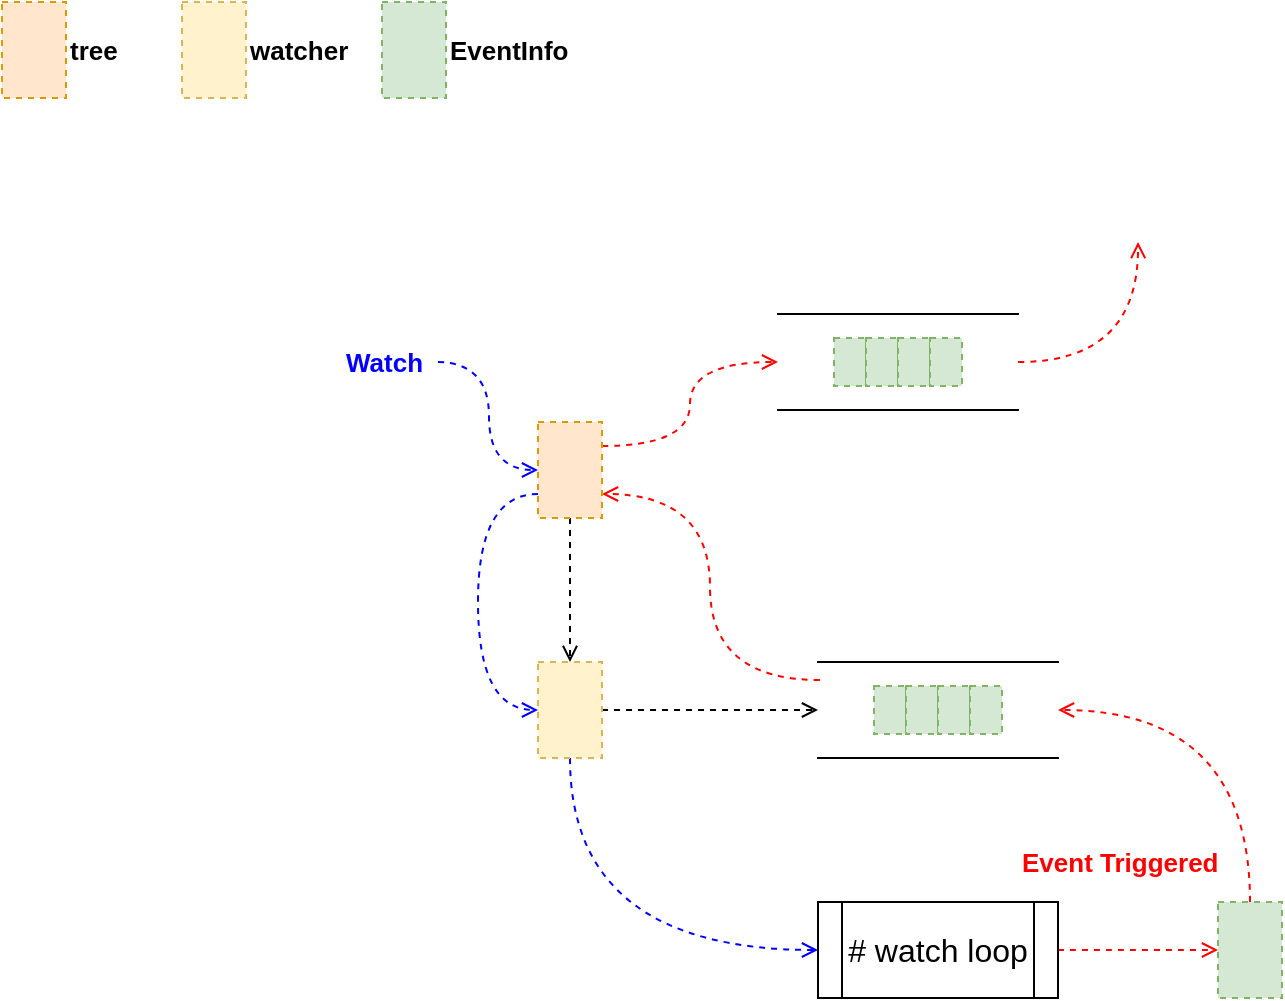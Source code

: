 <mxfile version="12.9.3" type="device" pages="2"><diagram id="VRdWNYG0ZscgoL362rsV" name="notify-interface"><mxGraphModel dx="946" dy="725" grid="1" gridSize="10" guides="1" tooltips="1" connect="1" arrows="1" fold="1" page="1" pageScale="1" pageWidth="850" pageHeight="1100" math="0" shadow="0"><root><mxCell id="0"/><mxCell id="1" parent="0"/><mxCell id="iBd2-pQqUq87WBT8Qkci-1" value="" style="rounded=0;whiteSpace=wrap;html=1;strokeColor=#d79b00;fillColor=#ffe6cc;fontSize=16;align=center;dashed=1;" vertex="1" parent="1"><mxGeometry x="20" y="20" width="32" height="48" as="geometry"/></mxCell><mxCell id="tbPg1jJexfaOXuHOaUf6-1" value="tree" style="text;html=1;align=left;verticalAlign=middle;resizable=0;points=[];autosize=1;fontSize=13;fontColor=#000000;fontStyle=1;" vertex="1" parent="1"><mxGeometry x="52" y="34" width="40" height="20" as="geometry"/></mxCell><mxCell id="tbPg1jJexfaOXuHOaUf6-2" value="" style="rounded=0;whiteSpace=wrap;html=1;strokeColor=#d6b656;fillColor=#fff2cc;fontSize=16;align=center;dashed=1;" vertex="1" parent="1"><mxGeometry x="110" y="20" width="32" height="48" as="geometry"/></mxCell><mxCell id="tbPg1jJexfaOXuHOaUf6-3" value="watcher" style="text;html=1;align=left;verticalAlign=middle;resizable=0;points=[];autosize=1;fontSize=13;fontColor=#000000;fontStyle=1;" vertex="1" parent="1"><mxGeometry x="142" y="34" width="60" height="20" as="geometry"/></mxCell><mxCell id="tbPg1jJexfaOXuHOaUf6-4" value="" style="rounded=0;whiteSpace=wrap;html=1;strokeColor=#82b366;fillColor=#d5e8d4;fontSize=16;align=center;dashed=1;" vertex="1" parent="1"><mxGeometry x="210" y="20" width="32" height="48" as="geometry"/></mxCell><mxCell id="tbPg1jJexfaOXuHOaUf6-5" value="EventInfo" style="text;html=1;align=left;verticalAlign=middle;resizable=0;points=[];autosize=1;fontSize=13;fontColor=#000000;fontStyle=1;" vertex="1" parent="1"><mxGeometry x="242" y="34" width="70" height="20" as="geometry"/></mxCell><mxCell id="tbPg1jJexfaOXuHOaUf6-28" value="" style="edgeStyle=orthogonalEdgeStyle;curved=1;rounded=0;orthogonalLoop=1;jettySize=auto;html=1;dashed=1;endArrow=open;endFill=0;strokeColor=#FF0000;fontSize=16;fontColor=#FF0000;entryX=1;entryY=0.75;entryDx=0;entryDy=0;exitX=0.008;exitY=0.188;exitDx=0;exitDy=0;exitPerimeter=0;" edge="1" parent="1" source="tbPg1jJexfaOXuHOaUf6-6" target="tbPg1jJexfaOXuHOaUf6-13"><mxGeometry relative="1" as="geometry"><mxPoint x="488" y="270" as="targetPoint"/></mxGeometry></mxCell><mxCell id="tbPg1jJexfaOXuHOaUf6-6" value="" style="shape=partialRectangle;whiteSpace=wrap;html=1;left=0;right=0;fillColor=none;" vertex="1" parent="1"><mxGeometry x="428" y="350" width="120" height="48" as="geometry"/></mxCell><mxCell id="tbPg1jJexfaOXuHOaUf6-7" value="" style="rounded=0;whiteSpace=wrap;html=1;strokeColor=#82b366;fillColor=#d5e8d4;fontSize=16;align=center;dashed=1;" vertex="1" parent="1"><mxGeometry x="456" y="362" width="16" height="24" as="geometry"/></mxCell><mxCell id="tbPg1jJexfaOXuHOaUf6-8" value="" style="rounded=0;whiteSpace=wrap;html=1;strokeColor=#82b366;fillColor=#d5e8d4;fontSize=16;align=center;dashed=1;" vertex="1" parent="1"><mxGeometry x="472" y="362" width="16" height="24" as="geometry"/></mxCell><mxCell id="tbPg1jJexfaOXuHOaUf6-11" value="" style="rounded=0;whiteSpace=wrap;html=1;strokeColor=#82b366;fillColor=#d5e8d4;fontSize=16;align=center;dashed=1;" vertex="1" parent="1"><mxGeometry x="488" y="362" width="16" height="24" as="geometry"/></mxCell><mxCell id="tbPg1jJexfaOXuHOaUf6-12" value="" style="rounded=0;whiteSpace=wrap;html=1;strokeColor=#82b366;fillColor=#d5e8d4;fontSize=16;align=center;dashed=1;" vertex="1" parent="1"><mxGeometry x="504" y="362" width="16" height="24" as="geometry"/></mxCell><mxCell id="tbPg1jJexfaOXuHOaUf6-15" style="edgeStyle=orthogonalEdgeStyle;rounded=0;orthogonalLoop=1;jettySize=auto;html=1;exitX=0.5;exitY=1;exitDx=0;exitDy=0;endArrow=open;endFill=0;dashed=1;" edge="1" parent="1" source="tbPg1jJexfaOXuHOaUf6-13" target="tbPg1jJexfaOXuHOaUf6-14"><mxGeometry relative="1" as="geometry"/></mxCell><mxCell id="tbPg1jJexfaOXuHOaUf6-19" style="edgeStyle=orthogonalEdgeStyle;rounded=0;orthogonalLoop=1;jettySize=auto;html=1;dashed=1;endArrow=open;endFill=0;fontSize=16;curved=1;entryX=0;entryY=0.5;entryDx=0;entryDy=0;strokeColor=#0000FF;" edge="1" parent="1" target="tbPg1jJexfaOXuHOaUf6-13"><mxGeometry relative="1" as="geometry"><mxPoint x="158" y="240" as="targetPoint"/><mxPoint x="238" y="200" as="sourcePoint"/></mxGeometry></mxCell><mxCell id="tbPg1jJexfaOXuHOaUf6-20" style="edgeStyle=orthogonalEdgeStyle;curved=1;rounded=0;orthogonalLoop=1;jettySize=auto;html=1;exitX=0;exitY=0.75;exitDx=0;exitDy=0;entryX=0;entryY=0.5;entryDx=0;entryDy=0;dashed=1;endArrow=open;endFill=0;strokeColor=#0000FF;fontSize=16;" edge="1" parent="1" source="tbPg1jJexfaOXuHOaUf6-13" target="tbPg1jJexfaOXuHOaUf6-14"><mxGeometry relative="1" as="geometry"><Array as="points"><mxPoint x="258" y="266"/><mxPoint x="258" y="374"/></Array></mxGeometry></mxCell><mxCell id="tbPg1jJexfaOXuHOaUf6-29" style="edgeStyle=orthogonalEdgeStyle;curved=1;rounded=0;orthogonalLoop=1;jettySize=auto;html=1;exitX=1;exitY=0.25;exitDx=0;exitDy=0;dashed=1;endArrow=open;endFill=0;strokeColor=#FF0000;fontSize=16;fontColor=#FF0000;entryX=0;entryY=0.5;entryDx=0;entryDy=0;" edge="1" parent="1" source="tbPg1jJexfaOXuHOaUf6-13" target="tbPg1jJexfaOXuHOaUf6-30"><mxGeometry relative="1" as="geometry"><mxPoint x="398" y="170" as="targetPoint"/></mxGeometry></mxCell><mxCell id="tbPg1jJexfaOXuHOaUf6-13" value="" style="rounded=0;whiteSpace=wrap;html=1;strokeColor=#d79b00;fillColor=#ffe6cc;fontSize=16;align=center;dashed=1;" vertex="1" parent="1"><mxGeometry x="288" y="230" width="32" height="48" as="geometry"/></mxCell><mxCell id="tbPg1jJexfaOXuHOaUf6-16" style="edgeStyle=orthogonalEdgeStyle;rounded=0;orthogonalLoop=1;jettySize=auto;html=1;exitX=1;exitY=0.5;exitDx=0;exitDy=0;entryX=0;entryY=0.5;entryDx=0;entryDy=0;dashed=1;endArrow=open;endFill=0;" edge="1" parent="1" source="tbPg1jJexfaOXuHOaUf6-14" target="tbPg1jJexfaOXuHOaUf6-6"><mxGeometry relative="1" as="geometry"/></mxCell><mxCell id="tbPg1jJexfaOXuHOaUf6-21" style="edgeStyle=orthogonalEdgeStyle;curved=1;rounded=0;orthogonalLoop=1;jettySize=auto;html=1;exitX=0.5;exitY=1;exitDx=0;exitDy=0;entryX=0;entryY=0.5;entryDx=0;entryDy=0;dashed=1;endArrow=open;endFill=0;strokeColor=#0000FF;fontSize=16;" edge="1" parent="1" source="tbPg1jJexfaOXuHOaUf6-14" target="tbPg1jJexfaOXuHOaUf6-18"><mxGeometry relative="1" as="geometry"/></mxCell><mxCell id="tbPg1jJexfaOXuHOaUf6-14" value="" style="rounded=0;whiteSpace=wrap;html=1;strokeColor=#d6b656;fillColor=#fff2cc;fontSize=16;align=center;dashed=1;" vertex="1" parent="1"><mxGeometry x="288" y="350" width="32" height="48" as="geometry"/></mxCell><mxCell id="tbPg1jJexfaOXuHOaUf6-24" style="edgeStyle=orthogonalEdgeStyle;curved=1;rounded=0;orthogonalLoop=1;jettySize=auto;html=1;exitX=1;exitY=0.5;exitDx=0;exitDy=0;entryX=0;entryY=0.5;entryDx=0;entryDy=0;dashed=1;endArrow=open;endFill=0;strokeColor=#FF0000;fontSize=16;fontColor=#0000FF;" edge="1" parent="1" source="tbPg1jJexfaOXuHOaUf6-18" target="tbPg1jJexfaOXuHOaUf6-23"><mxGeometry relative="1" as="geometry"/></mxCell><mxCell id="tbPg1jJexfaOXuHOaUf6-18" value="# watch loop" style="shape=process;whiteSpace=wrap;html=1;backgroundOutline=1;fontSize=16;" vertex="1" parent="1"><mxGeometry x="428" y="470" width="120" height="48" as="geometry"/></mxCell><mxCell id="tbPg1jJexfaOXuHOaUf6-22" value="Watch" style="text;html=1;align=left;verticalAlign=middle;resizable=0;points=[];autosize=1;fontSize=13;fontColor=#0000FF;fontStyle=1;" vertex="1" parent="1"><mxGeometry x="190" y="190" width="50" height="20" as="geometry"/></mxCell><mxCell id="tbPg1jJexfaOXuHOaUf6-25" style="edgeStyle=orthogonalEdgeStyle;curved=1;rounded=0;orthogonalLoop=1;jettySize=auto;html=1;exitX=0.5;exitY=0;exitDx=0;exitDy=0;entryX=1;entryY=0.5;entryDx=0;entryDy=0;dashed=1;endArrow=open;endFill=0;strokeColor=#FF0000;fontSize=16;fontColor=#0000FF;" edge="1" parent="1" source="tbPg1jJexfaOXuHOaUf6-23" target="tbPg1jJexfaOXuHOaUf6-6"><mxGeometry relative="1" as="geometry"/></mxCell><mxCell id="tbPg1jJexfaOXuHOaUf6-23" value="" style="rounded=0;whiteSpace=wrap;html=1;strokeColor=#82b366;fillColor=#d5e8d4;fontSize=16;align=center;dashed=1;" vertex="1" parent="1"><mxGeometry x="628" y="470" width="32" height="48" as="geometry"/></mxCell><mxCell id="tbPg1jJexfaOXuHOaUf6-26" value="Event Triggered" style="text;html=1;align=left;verticalAlign=middle;resizable=0;points=[];autosize=1;fontSize=13;fontColor=#FF0000;fontStyle=1;" vertex="1" parent="1"><mxGeometry x="528" y="440" width="110" height="20" as="geometry"/></mxCell><mxCell id="tbPg1jJexfaOXuHOaUf6-35" style="edgeStyle=orthogonalEdgeStyle;curved=1;rounded=0;orthogonalLoop=1;jettySize=auto;html=1;exitX=1;exitY=0.5;exitDx=0;exitDy=0;dashed=1;endArrow=open;endFill=0;strokeColor=#FF0000;fontSize=16;fontColor=#FF0000;" edge="1" parent="1" source="tbPg1jJexfaOXuHOaUf6-30"><mxGeometry relative="1" as="geometry"><mxPoint x="588" y="140" as="targetPoint"/></mxGeometry></mxCell><mxCell id="tbPg1jJexfaOXuHOaUf6-30" value="" style="shape=partialRectangle;whiteSpace=wrap;html=1;left=0;right=0;fillColor=none;" vertex="1" parent="1"><mxGeometry x="408" y="176" width="120" height="48" as="geometry"/></mxCell><mxCell id="tbPg1jJexfaOXuHOaUf6-31" value="" style="rounded=0;whiteSpace=wrap;html=1;strokeColor=#82b366;fillColor=#d5e8d4;fontSize=16;align=center;dashed=1;" vertex="1" parent="1"><mxGeometry x="436" y="188" width="16" height="24" as="geometry"/></mxCell><mxCell id="tbPg1jJexfaOXuHOaUf6-32" value="" style="rounded=0;whiteSpace=wrap;html=1;strokeColor=#82b366;fillColor=#d5e8d4;fontSize=16;align=center;dashed=1;" vertex="1" parent="1"><mxGeometry x="452" y="188" width="16" height="24" as="geometry"/></mxCell><mxCell id="tbPg1jJexfaOXuHOaUf6-33" value="" style="rounded=0;whiteSpace=wrap;html=1;strokeColor=#82b366;fillColor=#d5e8d4;fontSize=16;align=center;dashed=1;" vertex="1" parent="1"><mxGeometry x="468" y="188" width="16" height="24" as="geometry"/></mxCell><mxCell id="tbPg1jJexfaOXuHOaUf6-34" value="" style="rounded=0;whiteSpace=wrap;html=1;strokeColor=#82b366;fillColor=#d5e8d4;fontSize=16;align=center;dashed=1;" vertex="1" parent="1"><mxGeometry x="484" y="188" width="16" height="24" as="geometry"/></mxCell></root></mxGraphModel></diagram><diagram id="7OudPxiDByOXAQQnKWwB" name="watch-linux"><mxGraphModel dx="946" dy="725" grid="1" gridSize="10" guides="1" tooltips="1" connect="1" arrows="1" fold="1" page="1" pageScale="1" pageWidth="850" pageHeight="1100" math="0" shadow="0"><root><mxCell id="yPD5vypuEP9wr_14Oc7b-0"/><mxCell id="yPD5vypuEP9wr_14Oc7b-1" parent="yPD5vypuEP9wr_14Oc7b-0"/><mxCell id="MeConbj4Bb9YOBf0GWwx-0" value="" style="rounded=0;whiteSpace=wrap;html=1;strokeColor=#d79b00;fillColor=#ffe6cc;fontSize=16;align=center;" vertex="1" parent="yPD5vypuEP9wr_14Oc7b-1"><mxGeometry x="20" y="20" width="32" height="48" as="geometry"/></mxCell><mxCell id="MeConbj4Bb9YOBf0GWwx-1" value="nonrecursiveTree" style="text;html=1;align=left;verticalAlign=middle;resizable=0;points=[];autosize=1;fontSize=13;fontColor=#000000;fontStyle=1;" vertex="1" parent="yPD5vypuEP9wr_14Oc7b-1"><mxGeometry x="52" y="34" width="120" height="20" as="geometry"/></mxCell><mxCell id="MeConbj4Bb9YOBf0GWwx-2" value="" style="rounded=0;whiteSpace=wrap;html=1;strokeColor=#6c8ebf;fillColor=#dae8fc;fontSize=16;align=center;" vertex="1" parent="yPD5vypuEP9wr_14Oc7b-1"><mxGeometry x="172" y="20" width="32" height="48" as="geometry"/></mxCell><mxCell id="MeConbj4Bb9YOBf0GWwx-3" value="inotify" style="text;html=1;align=left;verticalAlign=middle;resizable=0;points=[];autosize=1;fontSize=13;fontColor=#000000;fontStyle=1;" vertex="1" parent="yPD5vypuEP9wr_14Oc7b-1"><mxGeometry x="204" y="34" width="50" height="20" as="geometry"/></mxCell><mxCell id="MeConbj4Bb9YOBf0GWwx-4" value="" style="rounded=0;whiteSpace=wrap;html=1;strokeColor=#82b366;fillColor=#d5e8d4;fontSize=16;align=center;" vertex="1" parent="yPD5vypuEP9wr_14Oc7b-1"><mxGeometry x="272" y="20" width="32" height="48" as="geometry"/></mxCell><mxCell id="MeConbj4Bb9YOBf0GWwx-5" value="event" style="text;html=1;align=left;verticalAlign=middle;resizable=0;points=[];autosize=1;fontSize=13;fontColor=#000000;fontStyle=1;" vertex="1" parent="yPD5vypuEP9wr_14Oc7b-1"><mxGeometry x="304" y="34" width="50" height="20" as="geometry"/></mxCell><mxCell id="MeConbj4Bb9YOBf0GWwx-6" value="" style="rounded=0;whiteSpace=wrap;html=1;strokeColor=#d6b656;fillColor=#fff2cc;fontSize=16;align=center;" vertex="1" parent="yPD5vypuEP9wr_14Oc7b-1"><mxGeometry x="372" y="20" width="32" height="48" as="geometry"/></mxCell><mxCell id="MeConbj4Bb9YOBf0GWwx-7" value="root" style="text;html=1;align=left;verticalAlign=middle;resizable=0;points=[];autosize=1;fontSize=13;fontStyle=1;fillColor=none;strokeColor=none;" vertex="1" parent="yPD5vypuEP9wr_14Oc7b-1"><mxGeometry x="404" y="34" width="40" height="20" as="geometry"/></mxCell><mxCell id="x_Dcse9ibCx4_wU8fjxK-0" value="" style="rounded=0;whiteSpace=wrap;html=1;strokeColor=#0e8088;fillColor=#b0e3e6;fontSize=16;align=center;" vertex="1" parent="yPD5vypuEP9wr_14Oc7b-1"><mxGeometry x="452" y="20" width="32" height="48" as="geometry"/></mxCell><mxCell id="x_Dcse9ibCx4_wU8fjxK-1" value="node" style="text;html=1;align=left;verticalAlign=middle;resizable=0;points=[];autosize=1;fontSize=13;fontStyle=1;fillColor=none;strokeColor=none;" vertex="1" parent="yPD5vypuEP9wr_14Oc7b-1"><mxGeometry x="484" y="34" width="50" height="20" as="geometry"/></mxCell><mxCell id="x_Dcse9ibCx4_wU8fjxK-5" value="root" style="rounded=0;orthogonalLoop=1;jettySize=auto;html=1;exitX=0;exitY=0.5;exitDx=0;exitDy=0;entryX=0.5;entryY=0;entryDx=0;entryDy=0;endArrow=open;endFill=0;strokeColor=#000000;fontSize=12;fontColor=#000000;" edge="1" parent="yPD5vypuEP9wr_14Oc7b-1" source="x_Dcse9ibCx4_wU8fjxK-2" target="x_Dcse9ibCx4_wU8fjxK-4"><mxGeometry relative="1" as="geometry"/></mxCell><mxCell id="x_Dcse9ibCx4_wU8fjxK-6" value="watcher" style="rounded=0;orthogonalLoop=1;jettySize=auto;html=1;exitX=1;exitY=0.5;exitDx=0;exitDy=0;endArrow=open;endFill=0;strokeColor=#000000;fontSize=12;fontColor=#000000;entryX=0.5;entryY=0;entryDx=0;entryDy=0;" edge="1" parent="yPD5vypuEP9wr_14Oc7b-1" source="x_Dcse9ibCx4_wU8fjxK-2" target="x_Dcse9ibCx4_wU8fjxK-3"><mxGeometry relative="1" as="geometry"/></mxCell><mxCell id="E6kHtIUS7p4i_2mncw31-10" value="c" style="edgeStyle=orthogonalEdgeStyle;rounded=0;orthogonalLoop=1;jettySize=auto;html=1;exitX=1;exitY=0.25;exitDx=0;exitDy=0;entryX=0.5;entryY=0;entryDx=0;entryDy=0;endArrow=open;endFill=0;strokeColor=#000000;fontSize=12;fontColor=#000000;" edge="1" parent="yPD5vypuEP9wr_14Oc7b-1" source="x_Dcse9ibCx4_wU8fjxK-2" target="E6kHtIUS7p4i_2mncw31-0"><mxGeometry relative="1" as="geometry"/></mxCell><mxCell id="E6kHtIUS7p4i_2mncw31-11" value="rec" style="edgeStyle=orthogonalEdgeStyle;rounded=0;orthogonalLoop=1;jettySize=auto;html=1;exitX=0.5;exitY=1;exitDx=0;exitDy=0;endArrow=open;endFill=0;strokeColor=#000000;fontSize=12;fontColor=#000000;" edge="1" parent="yPD5vypuEP9wr_14Oc7b-1" source="x_Dcse9ibCx4_wU8fjxK-2" target="E6kHtIUS7p4i_2mncw31-5"><mxGeometry relative="1" as="geometry"/></mxCell><mxCell id="T1Xo8_vgLyh_1nFAikiW-12" style="edgeStyle=orthogonalEdgeStyle;curved=1;rounded=0;orthogonalLoop=1;jettySize=auto;html=1;dashed=1;endArrow=open;endFill=0;strokeColor=#0000FF;fontSize=12;fontColor=#000000;" edge="1" parent="yPD5vypuEP9wr_14Oc7b-1" target="x_Dcse9ibCx4_wU8fjxK-2"><mxGeometry relative="1" as="geometry"><mxPoint x="422" y="140" as="targetPoint"/><mxPoint x="330" y="140" as="sourcePoint"/></mxGeometry></mxCell><mxCell id="lRk0U2eDMfe5GCDxaATK-1" style="edgeStyle=orthogonalEdgeStyle;curved=1;rounded=0;orthogonalLoop=1;jettySize=auto;html=1;exitX=0;exitY=0.25;exitDx=0;exitDy=0;entryX=0.25;entryY=0;entryDx=0;entryDy=0;dashed=1;endArrow=open;endFill=0;strokeColor=#0000FF;fontSize=12;fontColor=#000000;" edge="1" parent="yPD5vypuEP9wr_14Oc7b-1" source="x_Dcse9ibCx4_wU8fjxK-2" target="x_Dcse9ibCx4_wU8fjxK-4"><mxGeometry relative="1" as="geometry"/></mxCell><mxCell id="lRk0U2eDMfe5GCDxaATK-4" style="edgeStyle=orthogonalEdgeStyle;curved=1;rounded=0;orthogonalLoop=1;jettySize=auto;html=1;exitX=0.75;exitY=1;exitDx=0;exitDy=0;entryX=0;entryY=0.5;entryDx=0;entryDy=0;dashed=1;endArrow=open;endFill=0;strokeColor=#0000FF;fontSize=12;fontColor=#000000;" edge="1" parent="yPD5vypuEP9wr_14Oc7b-1" source="x_Dcse9ibCx4_wU8fjxK-2" target="x_Dcse9ibCx4_wU8fjxK-3"><mxGeometry relative="1" as="geometry"/></mxCell><mxCell id="x_Dcse9ibCx4_wU8fjxK-2" value="" style="rounded=0;whiteSpace=wrap;html=1;strokeColor=#d79b00;fillColor=#ffe6cc;fontSize=16;align=center;" vertex="1" parent="yPD5vypuEP9wr_14Oc7b-1"><mxGeometry x="406" y="212" width="32" height="48" as="geometry"/></mxCell><mxCell id="E6kHtIUS7p4i_2mncw31-12" value="c" style="edgeStyle=orthogonalEdgeStyle;rounded=0;orthogonalLoop=1;jettySize=auto;html=1;exitX=1;exitY=0.5;exitDx=0;exitDy=0;entryX=0.217;entryY=-0.021;entryDx=0;entryDy=0;endArrow=open;endFill=0;strokeColor=#000000;fontSize=12;fontColor=#000000;entryPerimeter=0;" edge="1" parent="yPD5vypuEP9wr_14Oc7b-1" source="x_Dcse9ibCx4_wU8fjxK-3" target="E6kHtIUS7p4i_2mncw31-0"><mxGeometry relative="1" as="geometry"/></mxCell><mxCell id="lRk0U2eDMfe5GCDxaATK-5" style="edgeStyle=orthogonalEdgeStyle;curved=1;rounded=0;orthogonalLoop=1;jettySize=auto;html=1;exitX=0.25;exitY=1;exitDx=0;exitDy=0;entryX=0;entryY=0.5;entryDx=0;entryDy=0;dashed=1;endArrow=open;endFill=0;strokeColor=#0000FF;fontSize=12;fontColor=#000000;" edge="1" parent="yPD5vypuEP9wr_14Oc7b-1" source="x_Dcse9ibCx4_wU8fjxK-3" target="T1Xo8_vgLyh_1nFAikiW-0"><mxGeometry relative="1" as="geometry"/></mxCell><mxCell id="x_Dcse9ibCx4_wU8fjxK-3" value="" style="rounded=0;whiteSpace=wrap;html=1;strokeColor=#6c8ebf;fillColor=#dae8fc;fontSize=16;align=center;" vertex="1" parent="yPD5vypuEP9wr_14Oc7b-1"><mxGeometry x="506" y="322" width="32" height="48" as="geometry"/></mxCell><mxCell id="E6kHtIUS7p4i_2mncw31-14" value="nd" style="edgeStyle=orthogonalEdgeStyle;rounded=0;orthogonalLoop=1;jettySize=auto;html=1;exitX=0;exitY=0.5;exitDx=0;exitDy=0;entryX=1;entryY=0.5;entryDx=0;entryDy=0;endArrow=open;endFill=0;strokeColor=#000000;fontSize=12;fontColor=#000000;" edge="1" parent="yPD5vypuEP9wr_14Oc7b-1" source="x_Dcse9ibCx4_wU8fjxK-4" target="E6kHtIUS7p4i_2mncw31-13"><mxGeometry relative="1" as="geometry"/></mxCell><mxCell id="lRk0U2eDMfe5GCDxaATK-2" style="edgeStyle=orthogonalEdgeStyle;curved=1;rounded=0;orthogonalLoop=1;jettySize=auto;html=1;exitX=0;exitY=0.25;exitDx=0;exitDy=0;entryX=0.5;entryY=0;entryDx=0;entryDy=0;dashed=1;endArrow=open;endFill=0;strokeColor=#0000FF;fontSize=12;fontColor=#000000;" edge="1" parent="yPD5vypuEP9wr_14Oc7b-1" source="x_Dcse9ibCx4_wU8fjxK-4" target="E6kHtIUS7p4i_2mncw31-13"><mxGeometry relative="1" as="geometry"/></mxCell><mxCell id="x_Dcse9ibCx4_wU8fjxK-4" value="" style="rounded=0;whiteSpace=wrap;html=1;strokeColor=#d6b656;fillColor=#fff2cc;fontSize=16;align=center;" vertex="1" parent="yPD5vypuEP9wr_14Oc7b-1"><mxGeometry x="306" y="322" width="32" height="48" as="geometry"/></mxCell><mxCell id="lRk0U2eDMfe5GCDxaATK-15" style="edgeStyle=orthogonalEdgeStyle;curved=1;rounded=0;orthogonalLoop=1;jettySize=auto;html=1;exitX=0;exitY=0.5;exitDx=0;exitDy=0;dashed=1;endArrow=open;endFill=0;strokeColor=#FF0000;fontSize=12;fontColor=#000000;" edge="1" parent="yPD5vypuEP9wr_14Oc7b-1" source="E6kHtIUS7p4i_2mncw31-0" target="E6kHtIUS7p4i_2mncw31-5"><mxGeometry relative="1" as="geometry"/></mxCell><mxCell id="lRk0U2eDMfe5GCDxaATK-16" style="edgeStyle=orthogonalEdgeStyle;curved=1;rounded=0;orthogonalLoop=1;jettySize=auto;html=1;exitX=0;exitY=0.5;exitDx=0;exitDy=0;entryX=0.5;entryY=1;entryDx=0;entryDy=0;dashed=1;endArrow=open;endFill=0;strokeColor=#FF0000;fontSize=12;fontColor=#000000;" edge="1" parent="yPD5vypuEP9wr_14Oc7b-1" source="E6kHtIUS7p4i_2mncw31-0" target="E6kHtIUS7p4i_2mncw31-19"><mxGeometry relative="1" as="geometry"><Array as="points"><mxPoint x="570" y="464"/><mxPoint x="570" y="550"/><mxPoint x="222" y="550"/></Array></mxGeometry></mxCell><mxCell id="E6kHtIUS7p4i_2mncw31-0" value="" style="shape=partialRectangle;whiteSpace=wrap;html=1;left=0;right=0;fillColor=none;" vertex="1" parent="yPD5vypuEP9wr_14Oc7b-1"><mxGeometry x="630" y="440" width="120" height="48" as="geometry"/></mxCell><mxCell id="E6kHtIUS7p4i_2mncw31-1" value="" style="rounded=0;whiteSpace=wrap;html=1;strokeColor=#82b366;fillColor=#d5e8d4;fontSize=16;align=center;dashed=1;" vertex="1" parent="yPD5vypuEP9wr_14Oc7b-1"><mxGeometry x="658" y="452" width="16" height="24" as="geometry"/></mxCell><mxCell id="E6kHtIUS7p4i_2mncw31-2" value="" style="rounded=0;whiteSpace=wrap;html=1;strokeColor=#82b366;fillColor=#d5e8d4;fontSize=16;align=center;dashed=1;" vertex="1" parent="yPD5vypuEP9wr_14Oc7b-1"><mxGeometry x="674" y="452" width="16" height="24" as="geometry"/></mxCell><mxCell id="E6kHtIUS7p4i_2mncw31-3" value="" style="rounded=0;whiteSpace=wrap;html=1;strokeColor=#82b366;fillColor=#d5e8d4;fontSize=16;align=center;dashed=1;" vertex="1" parent="yPD5vypuEP9wr_14Oc7b-1"><mxGeometry x="690" y="452" width="16" height="24" as="geometry"/></mxCell><mxCell id="E6kHtIUS7p4i_2mncw31-4" value="" style="rounded=0;whiteSpace=wrap;html=1;strokeColor=#82b366;fillColor=#d5e8d4;fontSize=16;align=center;dashed=1;" vertex="1" parent="yPD5vypuEP9wr_14Oc7b-1"><mxGeometry x="706" y="452" width="16" height="24" as="geometry"/></mxCell><mxCell id="lRk0U2eDMfe5GCDxaATK-19" style="edgeStyle=orthogonalEdgeStyle;curved=1;rounded=0;orthogonalLoop=1;jettySize=auto;html=1;exitX=0;exitY=0.5;exitDx=0;exitDy=0;entryX=1;entryY=0.5;entryDx=0;entryDy=0;dashed=1;endArrow=open;endFill=0;strokeColor=#FF0000;fontSize=12;fontColor=#000000;" edge="1" parent="yPD5vypuEP9wr_14Oc7b-1" source="E6kHtIUS7p4i_2mncw31-5" target="x_Dcse9ibCx4_wU8fjxK-4"><mxGeometry relative="1" as="geometry"/></mxCell><mxCell id="E6kHtIUS7p4i_2mncw31-5" value="" style="shape=partialRectangle;whiteSpace=wrap;html=1;left=0;right=0;fillColor=none;" vertex="1" parent="yPD5vypuEP9wr_14Oc7b-1"><mxGeometry x="362" y="440" width="120" height="48" as="geometry"/></mxCell><mxCell id="E6kHtIUS7p4i_2mncw31-6" value="" style="rounded=0;whiteSpace=wrap;html=1;strokeColor=#82b366;fillColor=#d5e8d4;fontSize=16;align=center;dashed=1;" vertex="1" parent="yPD5vypuEP9wr_14Oc7b-1"><mxGeometry x="390" y="452" width="16" height="24" as="geometry"/></mxCell><mxCell id="E6kHtIUS7p4i_2mncw31-7" value="" style="rounded=0;whiteSpace=wrap;html=1;strokeColor=#82b366;fillColor=#d5e8d4;fontSize=16;align=center;dashed=1;" vertex="1" parent="yPD5vypuEP9wr_14Oc7b-1"><mxGeometry x="406" y="452" width="16" height="24" as="geometry"/></mxCell><mxCell id="E6kHtIUS7p4i_2mncw31-8" value="" style="rounded=0;whiteSpace=wrap;html=1;strokeColor=#82b366;fillColor=#d5e8d4;fontSize=16;align=center;dashed=1;" vertex="1" parent="yPD5vypuEP9wr_14Oc7b-1"><mxGeometry x="422" y="452" width="16" height="24" as="geometry"/></mxCell><mxCell id="E6kHtIUS7p4i_2mncw31-9" value="" style="rounded=0;whiteSpace=wrap;html=1;strokeColor=#82b366;fillColor=#d5e8d4;fontSize=16;align=center;dashed=1;" vertex="1" parent="yPD5vypuEP9wr_14Oc7b-1"><mxGeometry x="438" y="452" width="16" height="24" as="geometry"/></mxCell><mxCell id="E6kHtIUS7p4i_2mncw31-16" value="Child" style="edgeStyle=orthogonalEdgeStyle;rounded=0;orthogonalLoop=1;jettySize=auto;html=1;exitX=0;exitY=0.75;exitDx=0;exitDy=0;endArrow=open;endFill=0;strokeColor=#000000;fontSize=12;fontColor=#000000;entryX=0.392;entryY=0.05;entryDx=0;entryDy=0;entryPerimeter=0;" edge="1" parent="yPD5vypuEP9wr_14Oc7b-1" source="E6kHtIUS7p4i_2mncw31-13" target="E6kHtIUS7p4i_2mncw31-21"><mxGeometry relative="1" as="geometry"/></mxCell><mxCell id="E6kHtIUS7p4i_2mncw31-20" value="Watch" style="edgeStyle=orthogonalEdgeStyle;rounded=0;orthogonalLoop=1;jettySize=auto;html=1;exitX=0.5;exitY=1;exitDx=0;exitDy=0;entryX=0.5;entryY=0;entryDx=0;entryDy=0;endArrow=open;endFill=0;strokeColor=#000000;fontSize=12;fontColor=#000000;" edge="1" parent="yPD5vypuEP9wr_14Oc7b-1" source="E6kHtIUS7p4i_2mncw31-13" target="E6kHtIUS7p4i_2mncw31-19"><mxGeometry relative="1" as="geometry"/></mxCell><mxCell id="E6kHtIUS7p4i_2mncw31-22" value="Name" style="edgeStyle=orthogonalEdgeStyle;rounded=0;orthogonalLoop=1;jettySize=auto;html=1;exitX=0;exitY=0.25;exitDx=0;exitDy=0;endArrow=open;endFill=0;strokeColor=#000000;fontSize=12;fontColor=#000000;" edge="1" parent="yPD5vypuEP9wr_14Oc7b-1" source="E6kHtIUS7p4i_2mncw31-13" target="E6kHtIUS7p4i_2mncw31-15"><mxGeometry relative="1" as="geometry"/></mxCell><mxCell id="lRk0U2eDMfe5GCDxaATK-3" style="edgeStyle=orthogonalEdgeStyle;curved=1;rounded=0;orthogonalLoop=1;jettySize=auto;html=1;exitX=0;exitY=0.5;exitDx=0;exitDy=0;entryX=1;entryY=0.45;entryDx=0;entryDy=0;entryPerimeter=0;dashed=1;endArrow=open;endFill=0;strokeColor=#0000FF;fontSize=12;fontColor=#000000;" edge="1" parent="yPD5vypuEP9wr_14Oc7b-1" source="E6kHtIUS7p4i_2mncw31-13" target="E6kHtIUS7p4i_2mncw31-25"><mxGeometry relative="1" as="geometry"/></mxCell><mxCell id="E6kHtIUS7p4i_2mncw31-13" value="" style="rounded=0;whiteSpace=wrap;html=1;strokeColor=#0e8088;fillColor=#b0e3e6;fontSize=16;align=center;" vertex="1" parent="yPD5vypuEP9wr_14Oc7b-1"><mxGeometry x="206" y="322" width="32" height="48" as="geometry"/></mxCell><mxCell id="E6kHtIUS7p4i_2mncw31-15" value="string" style="text;html=1;align=left;verticalAlign=middle;resizable=0;points=[];autosize=1;fontSize=13;fontColor=#000000;fontStyle=1;" vertex="1" parent="yPD5vypuEP9wr_14Oc7b-1"><mxGeometry x="40" y="260" width="50" height="20" as="geometry"/></mxCell><mxCell id="E6kHtIUS7p4i_2mncw31-17" value="" style="rounded=0;whiteSpace=wrap;html=1;strokeColor=#ae4132;fillColor=#fad9d5;fontSize=16;align=center;" vertex="1" parent="yPD5vypuEP9wr_14Oc7b-1"><mxGeometry x="538" y="20" width="32" height="48" as="geometry"/></mxCell><mxCell id="E6kHtIUS7p4i_2mncw31-18" value="watchpoint" style="text;html=1;align=left;verticalAlign=middle;resizable=0;points=[];autosize=1;fontSize=13;fontStyle=1;fillColor=none;strokeColor=none;" vertex="1" parent="yPD5vypuEP9wr_14Oc7b-1"><mxGeometry x="570" y="34" width="80" height="20" as="geometry"/></mxCell><mxCell id="lRk0U2eDMfe5GCDxaATK-17" style="edgeStyle=orthogonalEdgeStyle;curved=1;rounded=0;orthogonalLoop=1;jettySize=auto;html=1;exitX=1;exitY=0.25;exitDx=0;exitDy=0;entryX=1;entryY=0.5;entryDx=0;entryDy=0;dashed=1;endArrow=open;endFill=0;strokeColor=#FF0000;fontSize=12;fontColor=#000000;" edge="1" parent="yPD5vypuEP9wr_14Oc7b-1" source="E6kHtIUS7p4i_2mncw31-19" target="lRk0U2eDMfe5GCDxaATK-6"><mxGeometry relative="1" as="geometry"><Array as="points"><mxPoint x="300" y="452"/><mxPoint x="300" y="188"/></Array></mxGeometry></mxCell><mxCell id="E6kHtIUS7p4i_2mncw31-19" value="" style="rounded=0;whiteSpace=wrap;html=1;strokeColor=#ae4132;fillColor=#fad9d5;fontSize=16;align=center;" vertex="1" parent="yPD5vypuEP9wr_14Oc7b-1"><mxGeometry x="206" y="440" width="32" height="48" as="geometry"/></mxCell><mxCell id="E6kHtIUS7p4i_2mncw31-24" value="" style="edgeStyle=orthogonalEdgeStyle;rounded=0;orthogonalLoop=1;jettySize=auto;html=1;endArrow=open;endFill=0;strokeColor=#000000;fontSize=12;fontColor=#000000;dashed=1;" edge="1" parent="yPD5vypuEP9wr_14Oc7b-1"><mxGeometry relative="1" as="geometry"><mxPoint x="57" y="420" as="sourcePoint"/><mxPoint x="57" y="480" as="targetPoint"/></mxGeometry></mxCell><mxCell id="E6kHtIUS7p4i_2mncw31-21" value="map[string]node" style="text;html=1;align=left;verticalAlign=middle;resizable=0;points=[];autosize=1;fontSize=13;fontColor=#000000;fontStyle=1;" vertex="1" parent="yPD5vypuEP9wr_14Oc7b-1"><mxGeometry x="10" y="390" width="120" height="20" as="geometry"/></mxCell><mxCell id="E6kHtIUS7p4i_2mncw31-25" value="Node Tree" style="text;html=1;align=left;verticalAlign=middle;resizable=0;points=[];autosize=1;fontSize=13;fontColor=#000000;fontStyle=1;" vertex="1" parent="yPD5vypuEP9wr_14Oc7b-1"><mxGeometry x="20" y="488" width="80" height="20" as="geometry"/></mxCell><mxCell id="T1Xo8_vgLyh_1nFAikiW-8" style="edgeStyle=orthogonalEdgeStyle;curved=1;rounded=0;orthogonalLoop=1;jettySize=auto;html=1;exitX=0;exitY=0.5;exitDx=0;exitDy=0;entryX=0.2;entryY=1.021;entryDx=0;entryDy=0;entryPerimeter=0;dashed=1;endArrow=open;endFill=0;strokeColor=#FF0000;fontSize=12;fontColor=#000000;" edge="1" parent="yPD5vypuEP9wr_14Oc7b-1" source="1jmPyaG7y-G0t3IWTg2N-6" target="T1Xo8_vgLyh_1nFAikiW-1"><mxGeometry relative="1" as="geometry"/></mxCell><mxCell id="T1Xo8_vgLyh_1nFAikiW-9" style="edgeStyle=orthogonalEdgeStyle;curved=1;rounded=0;orthogonalLoop=1;jettySize=auto;html=1;exitX=0;exitY=0.5;exitDx=0;exitDy=0;entryX=0.5;entryY=1;entryDx=0;entryDy=0;dashed=1;endArrow=open;endFill=0;strokeColor=#FF0000;fontSize=12;fontColor=#000000;" edge="1" parent="yPD5vypuEP9wr_14Oc7b-1" source="1jmPyaG7y-G0t3IWTg2N-6" target="T1Xo8_vgLyh_1nFAikiW-2"><mxGeometry relative="1" as="geometry"/></mxCell><mxCell id="1jmPyaG7y-G0t3IWTg2N-6" value="" style="shape=partialRectangle;whiteSpace=wrap;html=1;left=0;right=0;fillColor=none;" vertex="1" parent="yPD5vypuEP9wr_14Oc7b-1"><mxGeometry x="622" y="710" width="120" height="48" as="geometry"/></mxCell><mxCell id="1jmPyaG7y-G0t3IWTg2N-7" value="" style="rounded=0;whiteSpace=wrap;html=1;strokeColor=#82b366;fillColor=#d5e8d4;fontSize=16;align=center;dashed=1;" vertex="1" parent="yPD5vypuEP9wr_14Oc7b-1"><mxGeometry x="650" y="722" width="16" height="24" as="geometry"/></mxCell><mxCell id="1jmPyaG7y-G0t3IWTg2N-8" value="" style="rounded=0;whiteSpace=wrap;html=1;strokeColor=#82b366;fillColor=#d5e8d4;fontSize=16;align=center;dashed=1;" vertex="1" parent="yPD5vypuEP9wr_14Oc7b-1"><mxGeometry x="666" y="722" width="16" height="24" as="geometry"/></mxCell><mxCell id="1jmPyaG7y-G0t3IWTg2N-9" value="" style="rounded=0;whiteSpace=wrap;html=1;strokeColor=#82b366;fillColor=#d5e8d4;fontSize=16;align=center;dashed=1;" vertex="1" parent="yPD5vypuEP9wr_14Oc7b-1"><mxGeometry x="682" y="722" width="16" height="24" as="geometry"/></mxCell><mxCell id="1jmPyaG7y-G0t3IWTg2N-10" value="" style="rounded=0;whiteSpace=wrap;html=1;strokeColor=#82b366;fillColor=#d5e8d4;fontSize=16;align=center;dashed=1;" vertex="1" parent="yPD5vypuEP9wr_14Oc7b-1"><mxGeometry x="698" y="722" width="16" height="24" as="geometry"/></mxCell><mxCell id="T1Xo8_vgLyh_1nFAikiW-7" style="edgeStyle=orthogonalEdgeStyle;curved=1;rounded=0;orthogonalLoop=1;jettySize=auto;html=1;exitX=1;exitY=0.5;exitDx=0;exitDy=0;entryX=1;entryY=0.5;entryDx=0;entryDy=0;dashed=1;endArrow=open;endFill=0;strokeColor=#FF0000;fontSize=12;fontColor=#000000;" edge="1" parent="yPD5vypuEP9wr_14Oc7b-1" source="T1Xo8_vgLyh_1nFAikiW-0" target="1jmPyaG7y-G0t3IWTg2N-6"><mxGeometry relative="1" as="geometry"/></mxCell><mxCell id="T1Xo8_vgLyh_1nFAikiW-0" value="# loop" style="shape=process;whiteSpace=wrap;html=1;backgroundOutline=1;fontSize=16;" vertex="1" parent="yPD5vypuEP9wr_14Oc7b-1"><mxGeometry x="622" y="830" width="120" height="48" as="geometry"/></mxCell><mxCell id="T1Xo8_vgLyh_1nFAikiW-11" style="edgeStyle=orthogonalEdgeStyle;curved=1;rounded=0;orthogonalLoop=1;jettySize=auto;html=1;exitX=0.5;exitY=0;exitDx=0;exitDy=0;entryX=1.008;entryY=0.833;entryDx=0;entryDy=0;entryPerimeter=0;dashed=1;endArrow=open;endFill=0;strokeColor=#FF0000;fontSize=12;fontColor=#000000;" edge="1" parent="yPD5vypuEP9wr_14Oc7b-1" source="T1Xo8_vgLyh_1nFAikiW-1" target="E6kHtIUS7p4i_2mncw31-0"><mxGeometry relative="1" as="geometry"/></mxCell><mxCell id="T1Xo8_vgLyh_1nFAikiW-1" value="# send" style="shape=process;whiteSpace=wrap;html=1;backgroundOutline=1;fontSize=16;" vertex="1" parent="yPD5vypuEP9wr_14Oc7b-1"><mxGeometry x="530" y="600" width="120" height="48" as="geometry"/></mxCell><mxCell id="T1Xo8_vgLyh_1nFAikiW-10" style="edgeStyle=orthogonalEdgeStyle;curved=1;rounded=0;orthogonalLoop=1;jettySize=auto;html=1;exitX=0.75;exitY=0;exitDx=0;exitDy=0;entryX=1;entryY=0.5;entryDx=0;entryDy=0;dashed=1;endArrow=open;endFill=0;strokeColor=#FF0000;fontSize=12;fontColor=#000000;" edge="1" parent="yPD5vypuEP9wr_14Oc7b-1" source="T1Xo8_vgLyh_1nFAikiW-2" target="E6kHtIUS7p4i_2mncw31-0"><mxGeometry relative="1" as="geometry"/></mxCell><mxCell id="T1Xo8_vgLyh_1nFAikiW-2" value="# send" style="shape=process;whiteSpace=wrap;html=1;backgroundOutline=1;fontSize=16;" vertex="1" parent="yPD5vypuEP9wr_14Oc7b-1"><mxGeometry x="706" y="600" width="120" height="48" as="geometry"/></mxCell><mxCell id="lRk0U2eDMfe5GCDxaATK-0" value="Watch" style="text;html=1;align=left;verticalAlign=middle;resizable=0;points=[];autosize=1;fontSize=13;fontColor=#0000FF;fontStyle=1;" vertex="1" parent="yPD5vypuEP9wr_14Oc7b-1"><mxGeometry x="280" y="130" width="50" height="20" as="geometry"/></mxCell><mxCell id="lRk0U2eDMfe5GCDxaATK-12" style="edgeStyle=orthogonalEdgeStyle;curved=1;rounded=0;orthogonalLoop=1;jettySize=auto;html=1;exitX=0.125;exitY=1.021;exitDx=0;exitDy=0;entryX=0;entryY=0.5;entryDx=0;entryDy=0;dashed=1;endArrow=open;endFill=0;strokeColor=#0000FF;fontSize=12;fontColor=#000000;exitPerimeter=0;" edge="1" parent="yPD5vypuEP9wr_14Oc7b-1" source="lRk0U2eDMfe5GCDxaATK-6" target="E6kHtIUS7p4i_2mncw31-19"><mxGeometry relative="1" as="geometry"/></mxCell><mxCell id="lRk0U2eDMfe5GCDxaATK-18" style="edgeStyle=orthogonalEdgeStyle;curved=1;rounded=0;orthogonalLoop=1;jettySize=auto;html=1;exitX=0;exitY=0.5;exitDx=0;exitDy=0;dashed=1;endArrow=open;endFill=0;strokeColor=#FF0000;fontSize=12;fontColor=#000000;" edge="1" parent="yPD5vypuEP9wr_14Oc7b-1" source="lRk0U2eDMfe5GCDxaATK-6"><mxGeometry relative="1" as="geometry"><mxPoint x="70" y="150" as="targetPoint"/></mxGeometry></mxCell><mxCell id="lRk0U2eDMfe5GCDxaATK-6" value="" style="shape=partialRectangle;whiteSpace=wrap;html=1;left=0;right=0;fillColor=none;" vertex="1" parent="yPD5vypuEP9wr_14Oc7b-1"><mxGeometry x="152" y="164" width="120" height="48" as="geometry"/></mxCell><mxCell id="lRk0U2eDMfe5GCDxaATK-7" value="" style="rounded=0;whiteSpace=wrap;html=1;strokeColor=#82b366;fillColor=#d5e8d4;fontSize=16;align=center;dashed=1;" vertex="1" parent="yPD5vypuEP9wr_14Oc7b-1"><mxGeometry x="180" y="176" width="16" height="24" as="geometry"/></mxCell><mxCell id="lRk0U2eDMfe5GCDxaATK-8" value="" style="rounded=0;whiteSpace=wrap;html=1;strokeColor=#82b366;fillColor=#d5e8d4;fontSize=16;align=center;dashed=1;" vertex="1" parent="yPD5vypuEP9wr_14Oc7b-1"><mxGeometry x="196" y="176" width="16" height="24" as="geometry"/></mxCell><mxCell id="lRk0U2eDMfe5GCDxaATK-9" value="" style="rounded=0;whiteSpace=wrap;html=1;strokeColor=#82b366;fillColor=#d5e8d4;fontSize=16;align=center;dashed=1;" vertex="1" parent="yPD5vypuEP9wr_14Oc7b-1"><mxGeometry x="212" y="176" width="16" height="24" as="geometry"/></mxCell><mxCell id="lRk0U2eDMfe5GCDxaATK-10" value="" style="rounded=0;whiteSpace=wrap;html=1;strokeColor=#82b366;fillColor=#d5e8d4;fontSize=16;align=center;dashed=1;" vertex="1" parent="yPD5vypuEP9wr_14Oc7b-1"><mxGeometry x="228" y="176" width="16" height="24" as="geometry"/></mxCell><mxCell id="lRk0U2eDMfe5GCDxaATK-11" value="input" style="text;html=1;align=left;verticalAlign=middle;resizable=0;points=[];autosize=1;fontSize=13;fontColor=#0000FF;fontStyle=1;" vertex="1" parent="yPD5vypuEP9wr_14Oc7b-1"><mxGeometry x="152" y="144" width="50" height="20" as="geometry"/></mxCell><mxCell id="lRk0U2eDMfe5GCDxaATK-20" value="remove handling" style="text;html=1;align=left;verticalAlign=middle;resizable=0;points=[];autosize=1;fontSize=13;fontColor=#FF0000;fontStyle=1;" vertex="1" parent="yPD5vypuEP9wr_14Oc7b-1"><mxGeometry x="262" y="468" width="120" height="20" as="geometry"/></mxCell><mxCell id="lRk0U2eDMfe5GCDxaATK-21" value="dispatch event" style="text;html=1;align=left;verticalAlign=middle;resizable=0;points=[];autosize=1;fontSize=13;fontColor=#FF0000;fontStyle=1;" vertex="1" parent="yPD5vypuEP9wr_14Oc7b-1"><mxGeometry x="328" y="550" width="110" height="20" as="geometry"/></mxCell></root></mxGraphModel></diagram></mxfile>